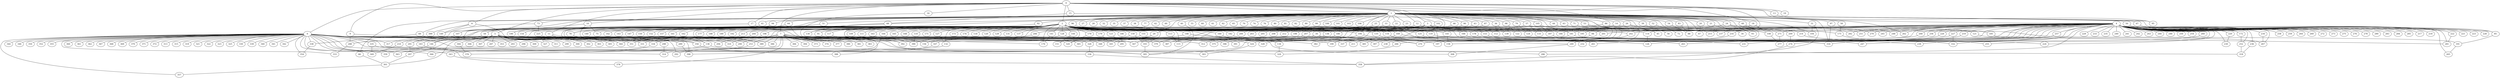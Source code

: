 
graph graphname {
    0 -- 1
0 -- 2
0 -- 3
0 -- 4
0 -- 5
0 -- 6
0 -- 7
0 -- 8
0 -- 9
0 -- 10
0 -- 11
0 -- 12
0 -- 13
0 -- 14
0 -- 15
0 -- 16
0 -- 17
0 -- 18
0 -- 19
0 -- 114
1 -- 20
1 -- 21
1 -- 22
1 -- 23
1 -- 24
1 -- 25
1 -- 26
1 -- 27
1 -- 28
1 -- 29
1 -- 30
1 -- 31
1 -- 32
1 -- 33
1 -- 34
1 -- 35
1 -- 36
1 -- 37
1 -- 38
1 -- 39
1 -- 40
1 -- 41
1 -- 42
1 -- 43
1 -- 44
1 -- 45
1 -- 46
1 -- 47
1 -- 48
1 -- 49
1 -- 50
1 -- 51
1 -- 52
1 -- 53
1 -- 54
1 -- 55
1 -- 56
1 -- 57
1 -- 58
1 -- 59
1 -- 60
1 -- 61
1 -- 62
1 -- 63
1 -- 64
1 -- 65
1 -- 66
1 -- 67
1 -- 68
1 -- 69
1 -- 70
1 -- 71
1 -- 72
1 -- 73
1 -- 74
1 -- 75
1 -- 76
1 -- 77
1 -- 78
1 -- 79
1 -- 80
1 -- 81
1 -- 82
1 -- 83
1 -- 84
1 -- 85
1 -- 86
1 -- 87
1 -- 88
1 -- 89
1 -- 90
1 -- 91
1 -- 92
1 -- 93
1 -- 94
1 -- 95
1 -- 96
1 -- 97
1 -- 98
1 -- 99
1 -- 100
1 -- 101
1 -- 102
1 -- 103
1 -- 104
1 -- 105
1 -- 106
1 -- 262
1 -- 316
2 -- 107
2 -- 108
2 -- 109
2 -- 110
2 -- 111
2 -- 112
2 -- 113
2 -- 114
2 -- 115
2 -- 116
2 -- 117
2 -- 118
2 -- 119
2 -- 120
2 -- 121
2 -- 122
2 -- 123
2 -- 124
2 -- 125
2 -- 126
2 -- 127
2 -- 128
2 -- 129
2 -- 130
2 -- 131
2 -- 132
2 -- 133
2 -- 134
2 -- 135
2 -- 136
2 -- 137
2 -- 138
2 -- 139
2 -- 140
2 -- 141
2 -- 142
2 -- 143
2 -- 144
2 -- 145
2 -- 146
2 -- 147
2 -- 148
2 -- 149
2 -- 150
2 -- 151
2 -- 152
2 -- 153
2 -- 154
2 -- 155
2 -- 156
2 -- 157
2 -- 158
2 -- 159
2 -- 160
2 -- 161
2 -- 162
2 -- 163
2 -- 164
2 -- 165
2 -- 166
2 -- 167
2 -- 168
2 -- 169
2 -- 170
2 -- 171
2 -- 172
2 -- 173
2 -- 174
2 -- 175
2 -- 176
2 -- 177
2 -- 178
2 -- 179
2 -- 180
2 -- 181
2 -- 182
2 -- 183
2 -- 184
2 -- 185
2 -- 186
2 -- 187
2 -- 188
2 -- 189
2 -- 190
2 -- 191
2 -- 192
2 -- 193
2 -- 194
2 -- 91
3 -- 195
3 -- 196
3 -- 197
3 -- 198
3 -- 199
3 -- 200
3 -- 201
3 -- 202
3 -- 203
3 -- 204
3 -- 205
3 -- 206
3 -- 207
3 -- 208
3 -- 209
3 -- 210
3 -- 211
3 -- 212
3 -- 213
3 -- 214
4 -- 256
4 -- 258
4 -- 259
4 -- 260
4 -- 261
4 -- 262
4 -- 257
4 -- 264
4 -- 265
4 -- 266
4 -- 267
4 -- 268
4 -- 269
4 -- 270
4 -- 271
4 -- 272
4 -- 273
4 -- 274
4 -- 275
4 -- 276
4 -- 277
4 -- 278
4 -- 279
4 -- 280
4 -- 281
4 -- 282
4 -- 283
4 -- 284
4 -- 285
4 -- 286
4 -- 263
4 -- 215
4 -- 216
4 -- 217
4 -- 218
4 -- 219
4 -- 220
4 -- 221
4 -- 222
4 -- 223
4 -- 224
4 -- 225
4 -- 226
4 -- 227
4 -- 228
4 -- 229
4 -- 230
4 -- 231
4 -- 232
4 -- 233
4 -- 234
4 -- 235
4 -- 236
4 -- 237
4 -- 238
4 -- 239
4 -- 240
4 -- 241
4 -- 242
4 -- 243
4 -- 244
4 -- 245
4 -- 246
4 -- 247
4 -- 248
4 -- 249
4 -- 250
4 -- 251
4 -- 252
4 -- 253
4 -- 254
4 -- 255
4 -- 85
4 -- 324
5 -- 287
5 -- 288
5 -- 289
5 -- 290
5 -- 291
5 -- 292
5 -- 293
5 -- 294
5 -- 295
5 -- 296
5 -- 297
5 -- 298
5 -- 299
5 -- 300
5 -- 301
5 -- 302
5 -- 303
5 -- 304
5 -- 305
5 -- 306
5 -- 307
5 -- 308
5 -- 309
5 -- 310
5 -- 311
6 -- 312
6 -- 313
6 -- 314
6 -- 315
6 -- 316
6 -- 317
6 -- 318
6 -- 319
6 -- 320
6 -- 321
6 -- 322
6 -- 323
6 -- 324
6 -- 325
6 -- 326
6 -- 327
6 -- 328
6 -- 329
6 -- 330
6 -- 331
6 -- 332
6 -- 333
6 -- 334
6 -- 335
6 -- 336
6 -- 337
6 -- 338
6 -- 339
6 -- 340
6 -- 341
6 -- 342
6 -- 343
6 -- 344
6 -- 345
6 -- 346
6 -- 347
6 -- 348
6 -- 349
6 -- 350
6 -- 351
6 -- 352
6 -- 353
6 -- 354
6 -- 355
6 -- 356
6 -- 357
6 -- 358
6 -- 359
6 -- 360
6 -- 361
6 -- 362
6 -- 363
6 -- 364
6 -- 365
6 -- 366
6 -- 367
6 -- 368
6 -- 369
6 -- 370
6 -- 371
6 -- 372
7 -- 384
7 -- 386
7 -- 387
7 -- 388
7 -- 389
7 -- 390
7 -- 385
7 -- 392
7 -- 393
7 -- 394
7 -- 395
7 -- 396
7 -- 397
7 -- 391
7 -- 373
7 -- 374
7 -- 375
7 -- 376
7 -- 377
7 -- 378
7 -- 379
7 -- 380
7 -- 381
7 -- 382
7 -- 383
7 -- 351
7 -- 290
8 -- 398
8 -- 399
8 -- 149
9 -- 288
9 -- 138
10 -- 75
10 -- 386
10 -- 190
11 -- 331
11 -- 389
11 -- 364
12 -- 271
12 -- 353
12 -- 115
13 -- 95
14 -- 279
14 -- 181
14 -- 195
15 -- 68
15 -- 282
16 -- 156
17 -- 390
17 -- 154
18 -- 108
18 -- 202
20 -- 47
21 -- 30
24 -- 248
24 -- 93
24 -- 201
25 -- 379
26 -- 84
26 -- 45
26 -- 245
29 -- 326
29 -- 364
31 -- 358
31 -- 104
33 -- 213
33 -- 215
34 -- 345
34 -- 247
34 -- 347
36 -- 112
36 -- 139
39 -- 56
40 -- 395
41 -- 289
43 -- 396
44 -- 270
46 -- 136
48 -- 126
50 -- 220
51 -- 78
52 -- 72
53 -- 249
53 -- 216
54 -- 88
57 -- 133
57 -- 237
57 -- 59
58 -- 175
59 -- 146
63 -- 197
64 -- 107
64 -- 314
66 -- 301
67 -- 172
68 -- 213
68 -- 130
69 -- 338
69 -- 298
71 -- 158
73 -- 317
73 -- 225
77 -- 155
78 -- 138
78 -- 389
79 -- 124
83 -- 88
84 -- 382
85 -- 191
86 -- 184
86 -- 251
87 -- 391
90 -- 180
91 -- 156
92 -- 176
94 -- 356
96 -- 159
97 -- 316
98 -- 122
102 -- 207
102 -- 145
105 -- 181
105 -- 187
107 -- 291
108 -- 277
110 -- 390
113 -- 115
114 -- 126
116 -- 197
117 -- 392
119 -- 261
121 -- 267
123 -- 295
125 -- 232
127 -- 132
128 -- 238
128 -- 167
132 -- 398
134 -- 329
135 -- 270
136 -- 387
138 -- 286
138 -- 366
141 -- 176
144 -- 151
145 -- 158
146 -- 359
148 -- 266
148 -- 156
153 -- 316
155 -- 365
159 -- 320
159 -- 193
160 -- 199
166 -- 263
167 -- 292
169 -- 199
169 -- 249
170 -- 320
172 -- 252
175 -- 224
178 -- 231
179 -- 345
180 -- 375
181 -- 255
181 -- 331
182 -- 211
183 -- 376
185 -- 281
186 -- 295
187 -- 261
191 -- 265
193 -- 395
194 -- 270
194 -- 395
196 -- 310
202 -- 249
204 -- 294
206 -- 390
207 -- 348
209 -- 274
210 -- 349
213 -- 351
214 -- 239
216 -- 312
219 -- 397
220 -- 230
222 -- 281
225 -- 327
225 -- 253
226 -- 385
227 -- 334
227 -- 332
234 -- 267
236 -- 318
249 -- 308
252 -- 318
253 -- 343
256 -- 337
257 -- 316
260 -- 332
266 -- 329
268 -- 328
271 -- 277
274 -- 358
288 -- 333
289 -- 398
291 -- 297
297 -- 301
298 -- 314
301 -- 357
304 -- 376
324 -- 393
326 -- 336
334 -- 363
335 -- 395
335 -- 349
336 -- 358
338 -- 354
343 -- 378
356 -- 388

}
